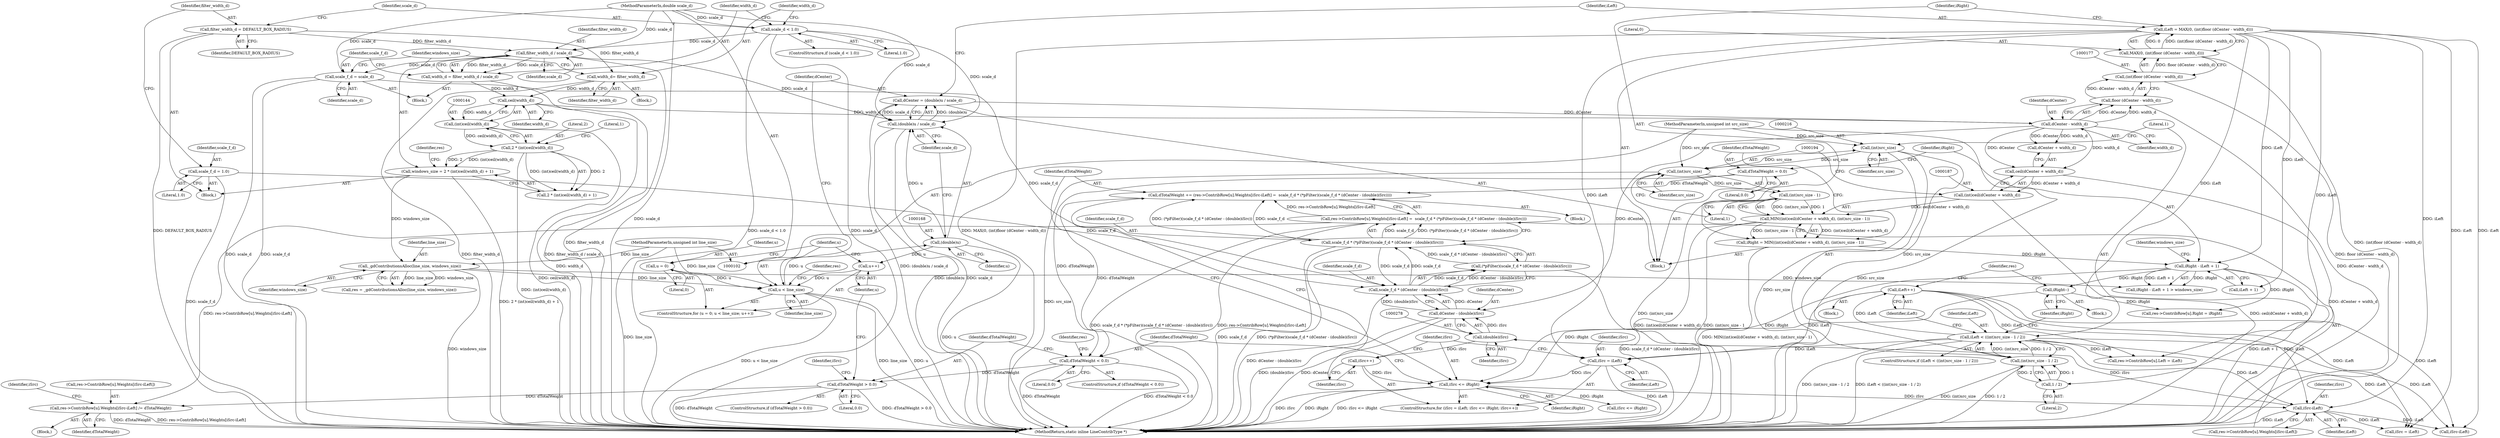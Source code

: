 digraph "0_libgd_4f65a3e4eedaffa1efcf9ee1eb08f0b504fbc31a@array" {
"1000304" [label="(Call,res->ContribRow[u].Weights[iSrc-iLeft] /= dTotalWeight)"];
"1000290" [label="(Call,dTotalWeight > 0.0)"];
"1000281" [label="(Call,dTotalWeight < 0.0)"];
"1000198" [label="(Call,dTotalWeight = 0.0)"];
"1000256" [label="(Call,dTotalWeight += (res->ContribRow[u].Weights[iSrc-iLeft] =  scale_f_d * (*pFilter)(scale_f_d * (dCenter - (double)iSrc))))"];
"1000258" [label="(Call,res->ContribRow[u].Weights[iSrc-iLeft] =  scale_f_d * (*pFilter)(scale_f_d * (dCenter - (double)iSrc)))"];
"1000270" [label="(Call,scale_f_d * (*pFilter)(scale_f_d * (dCenter - (double)iSrc)))"];
"1000273" [label="(Call,scale_f_d * (dCenter - (double)iSrc))"];
"1000130" [label="(Call,scale_f_d = scale_d)"];
"1000127" [label="(Call,filter_width_d / scale_d)"];
"1000114" [label="(Call,filter_width_d = DEFAULT_BOX_RADIUS)"];
"1000121" [label="(Call,scale_d < 1.0)"];
"1000105" [label="(MethodParameterIn,double scale_d)"];
"1000110" [label="(Call,scale_f_d = 1.0)"];
"1000275" [label="(Call,dCenter - (double)iSrc)"];
"1000179" [label="(Call,dCenter - width_d)"];
"1000164" [label="(Call,dCenter = (double)u / scale_d)"];
"1000166" [label="(Call,(double)u / scale_d)"];
"1000167" [label="(Call,(double)u)"];
"1000157" [label="(Call,u < line_size)"];
"1000154" [label="(Call,u = 0)"];
"1000160" [label="(Call,u++)"];
"1000150" [label="(Call,_gdContributionsAlloc(line_size, windows_size))"];
"1000103" [label="(MethodParameterIn,unsigned int line_size)"];
"1000138" [label="(Call,windows_size = 2 * (int)ceil(width_d) + 1)"];
"1000141" [label="(Call,2 * (int)ceil(width_d))"];
"1000143" [label="(Call,(int)ceil(width_d))"];
"1000145" [label="(Call,ceil(width_d))"];
"1000125" [label="(Call,width_d = filter_width_d / scale_d)"];
"1000135" [label="(Call,width_d= filter_width_d)"];
"1000277" [label="(Call,(double)iSrc)"];
"1000267" [label="(Call,iSrc-iLeft)"];
"1000250" [label="(Call,iSrc <= iRight)"];
"1000247" [label="(Call,iSrc = iLeft)"];
"1000222" [label="(Call,iLeft++)"];
"1000212" [label="(Call,iLeft < ((int)src_size - 1 / 2))"];
"1000172" [label="(Call,iLeft = MAX(0, (int)floor (dCenter - width_d)))"];
"1000174" [label="(Call,MAX(0, (int)floor (dCenter - width_d)))"];
"1000176" [label="(Call,(int)floor (dCenter - width_d))"];
"1000178" [label="(Call,floor (dCenter - width_d))"];
"1000214" [label="(Call,(int)src_size - 1 / 2)"];
"1000215" [label="(Call,(int)src_size)"];
"1000193" [label="(Call,(int)src_size)"];
"1000104" [label="(MethodParameterIn,unsigned int src_size)"];
"1000218" [label="(Call,1 / 2)"];
"1000253" [label="(Call,iSrc++)"];
"1000226" [label="(Call,iRight--)"];
"1000204" [label="(Call,iRight - iLeft + 1)"];
"1000183" [label="(Call,iRight = MIN((int)ceil(dCenter + width_d), (int)src_size - 1))"];
"1000185" [label="(Call,MIN((int)ceil(dCenter + width_d), (int)src_size - 1))"];
"1000186" [label="(Call,(int)ceil(dCenter + width_d))"];
"1000188" [label="(Call,ceil(dCenter + width_d))"];
"1000192" [label="(Call,(int)src_size - 1)"];
"1000272" [label="(Call,(*pFilter)(scale_f_d * (dCenter - (double)iSrc)))"];
"1000251" [label="(Identifier,iSrc)"];
"1000105" [label="(MethodParameterIn,double scale_d)"];
"1000114" [label="(Call,filter_width_d = DEFAULT_BOX_RADIUS)"];
"1000124" [label="(Block,)"];
"1000131" [label="(Identifier,scale_f_d)"];
"1000184" [label="(Identifier,iRight)"];
"1000107" [label="(Block,)"];
"1000127" [label="(Call,filter_width_d / scale_d)"];
"1000222" [label="(Call,iLeft++)"];
"1000232" [label="(Identifier,res)"];
"1000256" [label="(Call,dTotalWeight += (res->ContribRow[u].Weights[iSrc-iLeft] =  scale_f_d * (*pFilter)(scale_f_d * (dCenter - (double)iSrc))))"];
"1000141" [label="(Call,2 * (int)ceil(width_d))"];
"1000267" [label="(Call,iSrc-iLeft)"];
"1000206" [label="(Call,iLeft + 1)"];
"1000186" [label="(Call,(int)ceil(dCenter + width_d))"];
"1000303" [label="(Block,)"];
"1000296" [label="(Identifier,iSrc)"];
"1000274" [label="(Identifier,scale_f_d)"];
"1000258" [label="(Call,res->ContribRow[u].Weights[iSrc-iLeft] =  scale_f_d * (*pFilter)(scale_f_d * (dCenter - (double)iSrc)))"];
"1000125" [label="(Call,width_d = filter_width_d / scale_d)"];
"1000252" [label="(Identifier,iRight)"];
"1000199" [label="(Identifier,dTotalWeight)"];
"1000214" [label="(Call,(int)src_size - 1 / 2)"];
"1000151" [label="(Identifier,line_size)"];
"1000130" [label="(Call,scale_f_d = scale_d)"];
"1000176" [label="(Call,(int)floor (dCenter - width_d))"];
"1000150" [label="(Call,_gdContributionsAlloc(line_size, windows_size))"];
"1000172" [label="(Call,iLeft = MAX(0, (int)floor (dCenter - width_d)))"];
"1000135" [label="(Call,width_d= filter_width_d)"];
"1000209" [label="(Identifier,windows_size)"];
"1000122" [label="(Identifier,scale_d)"];
"1000145" [label="(Call,ceil(width_d))"];
"1000167" [label="(Call,(double)u)"];
"1000215" [label="(Call,(int)src_size)"];
"1000196" [label="(Literal,1)"];
"1000192" [label="(Call,(int)src_size - 1)"];
"1000103" [label="(MethodParameterIn,unsigned int line_size)"];
"1000316" [label="(Identifier,dTotalWeight)"];
"1000305" [label="(Call,res->ContribRow[u].Weights[iSrc-iLeft])"];
"1000195" [label="(Identifier,src_size)"];
"1000198" [label="(Call,dTotalWeight = 0.0)"];
"1000137" [label="(Identifier,filter_width_d)"];
"1000270" [label="(Call,scale_f_d * (*pFilter)(scale_f_d * (dCenter - (double)iSrc)))"];
"1000161" [label="(Identifier,u)"];
"1000282" [label="(Identifier,dTotalWeight)"];
"1000155" [label="(Identifier,u)"];
"1000143" [label="(Call,(int)ceil(width_d))"];
"1000164" [label="(Call,dCenter = (double)u / scale_d)"];
"1000126" [label="(Identifier,width_d)"];
"1000213" [label="(Identifier,iLeft)"];
"1000159" [label="(Identifier,line_size)"];
"1000188" [label="(Call,ceil(dCenter + width_d))"];
"1000255" [label="(Block,)"];
"1000204" [label="(Call,iRight - iLeft + 1)"];
"1000295" [label="(Call,iSrc = iLeft)"];
"1000219" [label="(Literal,1)"];
"1000248" [label="(Identifier,iSrc)"];
"1000275" [label="(Call,dCenter - (double)iSrc)"];
"1000162" [label="(Block,)"];
"1000165" [label="(Identifier,dCenter)"];
"1000226" [label="(Call,iRight--)"];
"1000154" [label="(Call,u = 0)"];
"1000152" [label="(Identifier,windows_size)"];
"1000269" [label="(Identifier,iLeft)"];
"1000212" [label="(Call,iLeft < ((int)src_size - 1 / 2))"];
"1000304" [label="(Call,res->ContribRow[u].Weights[iSrc-iLeft] /= dTotalWeight)"];
"1000153" [label="(ControlStructure,for (u = 0; u < line_size; u++))"];
"1000302" [label="(Identifier,iSrc)"];
"1000121" [label="(Call,scale_d < 1.0)"];
"1000146" [label="(Identifier,width_d)"];
"1000160" [label="(Call,u++)"];
"1000120" [label="(ControlStructure,if (scale_d < 1.0))"];
"1000276" [label="(Identifier,dCenter)"];
"1000116" [label="(Identifier,DEFAULT_BOX_RADIUS)"];
"1000185" [label="(Call,MIN((int)ceil(dCenter + width_d), (int)src_size - 1))"];
"1000112" [label="(Literal,1.0)"];
"1000181" [label="(Identifier,width_d)"];
"1000249" [label="(Identifier,iLeft)"];
"1000129" [label="(Identifier,scale_d)"];
"1000228" [label="(Call,res->ContribRow[u].Left = iLeft)"];
"1000218" [label="(Call,1 / 2)"];
"1000225" [label="(Block,)"];
"1000149" [label="(Identifier,res)"];
"1000298" [label="(Call,iSrc <= iRight)"];
"1000142" [label="(Literal,2)"];
"1000183" [label="(Call,iRight = MIN((int)ceil(dCenter + width_d), (int)src_size - 1))"];
"1000110" [label="(Call,scale_f_d = 1.0)"];
"1000169" [label="(Identifier,u)"];
"1000283" [label="(Literal,0.0)"];
"1000319" [label="(MethodReturn,static inline LineContribType *)"];
"1000134" [label="(Block,)"];
"1000277" [label="(Call,(double)iSrc)"];
"1000271" [label="(Identifier,scale_f_d)"];
"1000158" [label="(Identifier,u)"];
"1000166" [label="(Call,(double)u / scale_d)"];
"1000221" [label="(Block,)"];
"1000123" [label="(Literal,1.0)"];
"1000147" [label="(Literal,1)"];
"1000148" [label="(Call,res = _gdContributionsAlloc(line_size, windows_size))"];
"1000193" [label="(Call,(int)src_size)"];
"1000272" [label="(Call,(*pFilter)(scale_f_d * (dCenter - (double)iSrc)))"];
"1000268" [label="(Identifier,iSrc)"];
"1000220" [label="(Literal,2)"];
"1000246" [label="(ControlStructure,for (iSrc = iLeft; iSrc <= iRight; iSrc++))"];
"1000157" [label="(Call,u < line_size)"];
"1000139" [label="(Identifier,windows_size)"];
"1000175" [label="(Literal,0)"];
"1000132" [label="(Identifier,scale_d)"];
"1000259" [label="(Call,res->ContribRow[u].Weights[iSrc-iLeft])"];
"1000257" [label="(Identifier,dTotalWeight)"];
"1000250" [label="(Call,iSrc <= iRight)"];
"1000136" [label="(Identifier,width_d)"];
"1000200" [label="(Literal,0.0)"];
"1000273" [label="(Call,scale_f_d * (dCenter - (double)iSrc))"];
"1000179" [label="(Call,dCenter - width_d)"];
"1000279" [label="(Identifier,iSrc)"];
"1000178" [label="(Call,floor (dCenter - width_d))"];
"1000237" [label="(Call,res->ContribRow[u].Right = iRight)"];
"1000290" [label="(Call,dTotalWeight > 0.0)"];
"1000281" [label="(Call,dTotalWeight < 0.0)"];
"1000223" [label="(Identifier,iLeft)"];
"1000138" [label="(Call,windows_size = 2 * (int)ceil(width_d) + 1)"];
"1000227" [label="(Identifier,iRight)"];
"1000318" [label="(Identifier,res)"];
"1000180" [label="(Identifier,dCenter)"];
"1000286" [label="(Identifier,res)"];
"1000140" [label="(Call,2 * (int)ceil(width_d) + 1)"];
"1000205" [label="(Identifier,iRight)"];
"1000291" [label="(Identifier,dTotalWeight)"];
"1000156" [label="(Literal,0)"];
"1000280" [label="(ControlStructure,if (dTotalWeight < 0.0))"];
"1000253" [label="(Call,iSrc++)"];
"1000203" [label="(Call,iRight - iLeft + 1 > windows_size)"];
"1000170" [label="(Identifier,scale_d)"];
"1000292" [label="(Literal,0.0)"];
"1000254" [label="(Identifier,iSrc)"];
"1000174" [label="(Call,MAX(0, (int)floor (dCenter - width_d)))"];
"1000211" [label="(ControlStructure,if (iLeft < ((int)src_size - 1 / 2)))"];
"1000247" [label="(Call,iSrc = iLeft)"];
"1000173" [label="(Identifier,iLeft)"];
"1000104" [label="(MethodParameterIn,unsigned int src_size)"];
"1000115" [label="(Identifier,filter_width_d)"];
"1000111" [label="(Identifier,scale_f_d)"];
"1000313" [label="(Call,iSrc-iLeft)"];
"1000289" [label="(ControlStructure,if (dTotalWeight > 0.0))"];
"1000189" [label="(Call,dCenter + width_d)"];
"1000217" [label="(Identifier,src_size)"];
"1000128" [label="(Identifier,filter_width_d)"];
"1000304" -> "1000303"  [label="AST: "];
"1000304" -> "1000316"  [label="CFG: "];
"1000305" -> "1000304"  [label="AST: "];
"1000316" -> "1000304"  [label="AST: "];
"1000302" -> "1000304"  [label="CFG: "];
"1000304" -> "1000319"  [label="DDG: dTotalWeight"];
"1000304" -> "1000319"  [label="DDG: res->ContribRow[u].Weights[iSrc-iLeft]"];
"1000290" -> "1000304"  [label="DDG: dTotalWeight"];
"1000258" -> "1000304"  [label="DDG: res->ContribRow[u].Weights[iSrc-iLeft]"];
"1000290" -> "1000289"  [label="AST: "];
"1000290" -> "1000292"  [label="CFG: "];
"1000291" -> "1000290"  [label="AST: "];
"1000292" -> "1000290"  [label="AST: "];
"1000296" -> "1000290"  [label="CFG: "];
"1000161" -> "1000290"  [label="CFG: "];
"1000290" -> "1000319"  [label="DDG: dTotalWeight"];
"1000290" -> "1000319"  [label="DDG: dTotalWeight > 0.0"];
"1000281" -> "1000290"  [label="DDG: dTotalWeight"];
"1000281" -> "1000280"  [label="AST: "];
"1000281" -> "1000283"  [label="CFG: "];
"1000282" -> "1000281"  [label="AST: "];
"1000283" -> "1000281"  [label="AST: "];
"1000286" -> "1000281"  [label="CFG: "];
"1000291" -> "1000281"  [label="CFG: "];
"1000281" -> "1000319"  [label="DDG: dTotalWeight"];
"1000281" -> "1000319"  [label="DDG: dTotalWeight < 0.0"];
"1000198" -> "1000281"  [label="DDG: dTotalWeight"];
"1000256" -> "1000281"  [label="DDG: dTotalWeight"];
"1000198" -> "1000162"  [label="AST: "];
"1000198" -> "1000200"  [label="CFG: "];
"1000199" -> "1000198"  [label="AST: "];
"1000200" -> "1000198"  [label="AST: "];
"1000205" -> "1000198"  [label="CFG: "];
"1000198" -> "1000256"  [label="DDG: dTotalWeight"];
"1000256" -> "1000255"  [label="AST: "];
"1000256" -> "1000258"  [label="CFG: "];
"1000257" -> "1000256"  [label="AST: "];
"1000258" -> "1000256"  [label="AST: "];
"1000254" -> "1000256"  [label="CFG: "];
"1000258" -> "1000256"  [label="DDG: res->ContribRow[u].Weights[iSrc-iLeft]"];
"1000270" -> "1000256"  [label="DDG: scale_f_d"];
"1000270" -> "1000256"  [label="DDG: (*pFilter)(scale_f_d * (dCenter - (double)iSrc))"];
"1000258" -> "1000270"  [label="CFG: "];
"1000259" -> "1000258"  [label="AST: "];
"1000270" -> "1000258"  [label="AST: "];
"1000258" -> "1000319"  [label="DDG: res->ContribRow[u].Weights[iSrc-iLeft]"];
"1000258" -> "1000319"  [label="DDG: scale_f_d * (*pFilter)(scale_f_d * (dCenter - (double)iSrc))"];
"1000270" -> "1000258"  [label="DDG: scale_f_d"];
"1000270" -> "1000258"  [label="DDG: (*pFilter)(scale_f_d * (dCenter - (double)iSrc))"];
"1000270" -> "1000272"  [label="CFG: "];
"1000271" -> "1000270"  [label="AST: "];
"1000272" -> "1000270"  [label="AST: "];
"1000270" -> "1000319"  [label="DDG: (*pFilter)(scale_f_d * (dCenter - (double)iSrc))"];
"1000270" -> "1000319"  [label="DDG: scale_f_d"];
"1000273" -> "1000270"  [label="DDG: scale_f_d"];
"1000272" -> "1000270"  [label="DDG: scale_f_d * (dCenter - (double)iSrc)"];
"1000270" -> "1000273"  [label="DDG: scale_f_d"];
"1000273" -> "1000272"  [label="AST: "];
"1000273" -> "1000275"  [label="CFG: "];
"1000274" -> "1000273"  [label="AST: "];
"1000275" -> "1000273"  [label="AST: "];
"1000272" -> "1000273"  [label="CFG: "];
"1000273" -> "1000319"  [label="DDG: dCenter - (double)iSrc"];
"1000273" -> "1000272"  [label="DDG: scale_f_d"];
"1000273" -> "1000272"  [label="DDG: dCenter - (double)iSrc"];
"1000130" -> "1000273"  [label="DDG: scale_f_d"];
"1000110" -> "1000273"  [label="DDG: scale_f_d"];
"1000275" -> "1000273"  [label="DDG: dCenter"];
"1000275" -> "1000273"  [label="DDG: (double)iSrc"];
"1000130" -> "1000124"  [label="AST: "];
"1000130" -> "1000132"  [label="CFG: "];
"1000131" -> "1000130"  [label="AST: "];
"1000132" -> "1000130"  [label="AST: "];
"1000139" -> "1000130"  [label="CFG: "];
"1000130" -> "1000319"  [label="DDG: scale_d"];
"1000130" -> "1000319"  [label="DDG: scale_f_d"];
"1000127" -> "1000130"  [label="DDG: scale_d"];
"1000105" -> "1000130"  [label="DDG: scale_d"];
"1000127" -> "1000125"  [label="AST: "];
"1000127" -> "1000129"  [label="CFG: "];
"1000128" -> "1000127"  [label="AST: "];
"1000129" -> "1000127"  [label="AST: "];
"1000125" -> "1000127"  [label="CFG: "];
"1000127" -> "1000319"  [label="DDG: filter_width_d"];
"1000127" -> "1000125"  [label="DDG: filter_width_d"];
"1000127" -> "1000125"  [label="DDG: scale_d"];
"1000114" -> "1000127"  [label="DDG: filter_width_d"];
"1000121" -> "1000127"  [label="DDG: scale_d"];
"1000105" -> "1000127"  [label="DDG: scale_d"];
"1000127" -> "1000166"  [label="DDG: scale_d"];
"1000114" -> "1000107"  [label="AST: "];
"1000114" -> "1000116"  [label="CFG: "];
"1000115" -> "1000114"  [label="AST: "];
"1000116" -> "1000114"  [label="AST: "];
"1000122" -> "1000114"  [label="CFG: "];
"1000114" -> "1000319"  [label="DDG: DEFAULT_BOX_RADIUS"];
"1000114" -> "1000135"  [label="DDG: filter_width_d"];
"1000121" -> "1000120"  [label="AST: "];
"1000121" -> "1000123"  [label="CFG: "];
"1000122" -> "1000121"  [label="AST: "];
"1000123" -> "1000121"  [label="AST: "];
"1000126" -> "1000121"  [label="CFG: "];
"1000136" -> "1000121"  [label="CFG: "];
"1000121" -> "1000319"  [label="DDG: scale_d < 1.0"];
"1000121" -> "1000319"  [label="DDG: scale_d"];
"1000105" -> "1000121"  [label="DDG: scale_d"];
"1000121" -> "1000166"  [label="DDG: scale_d"];
"1000105" -> "1000102"  [label="AST: "];
"1000105" -> "1000319"  [label="DDG: scale_d"];
"1000105" -> "1000166"  [label="DDG: scale_d"];
"1000110" -> "1000107"  [label="AST: "];
"1000110" -> "1000112"  [label="CFG: "];
"1000111" -> "1000110"  [label="AST: "];
"1000112" -> "1000110"  [label="AST: "];
"1000115" -> "1000110"  [label="CFG: "];
"1000110" -> "1000319"  [label="DDG: scale_f_d"];
"1000275" -> "1000277"  [label="CFG: "];
"1000276" -> "1000275"  [label="AST: "];
"1000277" -> "1000275"  [label="AST: "];
"1000275" -> "1000319"  [label="DDG: dCenter"];
"1000275" -> "1000319"  [label="DDG: (double)iSrc"];
"1000179" -> "1000275"  [label="DDG: dCenter"];
"1000277" -> "1000275"  [label="DDG: iSrc"];
"1000179" -> "1000178"  [label="AST: "];
"1000179" -> "1000181"  [label="CFG: "];
"1000180" -> "1000179"  [label="AST: "];
"1000181" -> "1000179"  [label="AST: "];
"1000178" -> "1000179"  [label="CFG: "];
"1000179" -> "1000178"  [label="DDG: dCenter"];
"1000179" -> "1000178"  [label="DDG: width_d"];
"1000164" -> "1000179"  [label="DDG: dCenter"];
"1000145" -> "1000179"  [label="DDG: width_d"];
"1000179" -> "1000188"  [label="DDG: dCenter"];
"1000179" -> "1000188"  [label="DDG: width_d"];
"1000179" -> "1000189"  [label="DDG: dCenter"];
"1000179" -> "1000189"  [label="DDG: width_d"];
"1000164" -> "1000162"  [label="AST: "];
"1000164" -> "1000166"  [label="CFG: "];
"1000165" -> "1000164"  [label="AST: "];
"1000166" -> "1000164"  [label="AST: "];
"1000173" -> "1000164"  [label="CFG: "];
"1000164" -> "1000319"  [label="DDG: (double)u / scale_d"];
"1000166" -> "1000164"  [label="DDG: (double)u"];
"1000166" -> "1000164"  [label="DDG: scale_d"];
"1000166" -> "1000170"  [label="CFG: "];
"1000167" -> "1000166"  [label="AST: "];
"1000170" -> "1000166"  [label="AST: "];
"1000166" -> "1000319"  [label="DDG: (double)u"];
"1000166" -> "1000319"  [label="DDG: scale_d"];
"1000167" -> "1000166"  [label="DDG: u"];
"1000167" -> "1000169"  [label="CFG: "];
"1000168" -> "1000167"  [label="AST: "];
"1000169" -> "1000167"  [label="AST: "];
"1000170" -> "1000167"  [label="CFG: "];
"1000167" -> "1000319"  [label="DDG: u"];
"1000167" -> "1000160"  [label="DDG: u"];
"1000157" -> "1000167"  [label="DDG: u"];
"1000157" -> "1000153"  [label="AST: "];
"1000157" -> "1000159"  [label="CFG: "];
"1000158" -> "1000157"  [label="AST: "];
"1000159" -> "1000157"  [label="AST: "];
"1000165" -> "1000157"  [label="CFG: "];
"1000318" -> "1000157"  [label="CFG: "];
"1000157" -> "1000319"  [label="DDG: u < line_size"];
"1000157" -> "1000319"  [label="DDG: line_size"];
"1000157" -> "1000319"  [label="DDG: u"];
"1000154" -> "1000157"  [label="DDG: u"];
"1000160" -> "1000157"  [label="DDG: u"];
"1000150" -> "1000157"  [label="DDG: line_size"];
"1000103" -> "1000157"  [label="DDG: line_size"];
"1000154" -> "1000153"  [label="AST: "];
"1000154" -> "1000156"  [label="CFG: "];
"1000155" -> "1000154"  [label="AST: "];
"1000156" -> "1000154"  [label="AST: "];
"1000158" -> "1000154"  [label="CFG: "];
"1000160" -> "1000153"  [label="AST: "];
"1000160" -> "1000161"  [label="CFG: "];
"1000161" -> "1000160"  [label="AST: "];
"1000158" -> "1000160"  [label="CFG: "];
"1000150" -> "1000148"  [label="AST: "];
"1000150" -> "1000152"  [label="CFG: "];
"1000151" -> "1000150"  [label="AST: "];
"1000152" -> "1000150"  [label="AST: "];
"1000148" -> "1000150"  [label="CFG: "];
"1000150" -> "1000319"  [label="DDG: windows_size"];
"1000150" -> "1000148"  [label="DDG: line_size"];
"1000150" -> "1000148"  [label="DDG: windows_size"];
"1000103" -> "1000150"  [label="DDG: line_size"];
"1000138" -> "1000150"  [label="DDG: windows_size"];
"1000150" -> "1000203"  [label="DDG: windows_size"];
"1000103" -> "1000102"  [label="AST: "];
"1000103" -> "1000319"  [label="DDG: line_size"];
"1000138" -> "1000107"  [label="AST: "];
"1000138" -> "1000140"  [label="CFG: "];
"1000139" -> "1000138"  [label="AST: "];
"1000140" -> "1000138"  [label="AST: "];
"1000149" -> "1000138"  [label="CFG: "];
"1000138" -> "1000319"  [label="DDG: 2 * (int)ceil(width_d) + 1"];
"1000141" -> "1000138"  [label="DDG: 2"];
"1000141" -> "1000138"  [label="DDG: (int)ceil(width_d)"];
"1000141" -> "1000140"  [label="AST: "];
"1000141" -> "1000143"  [label="CFG: "];
"1000142" -> "1000141"  [label="AST: "];
"1000143" -> "1000141"  [label="AST: "];
"1000147" -> "1000141"  [label="CFG: "];
"1000141" -> "1000319"  [label="DDG: (int)ceil(width_d)"];
"1000141" -> "1000140"  [label="DDG: 2"];
"1000141" -> "1000140"  [label="DDG: (int)ceil(width_d)"];
"1000143" -> "1000141"  [label="DDG: ceil(width_d)"];
"1000143" -> "1000145"  [label="CFG: "];
"1000144" -> "1000143"  [label="AST: "];
"1000145" -> "1000143"  [label="AST: "];
"1000143" -> "1000319"  [label="DDG: ceil(width_d)"];
"1000145" -> "1000143"  [label="DDG: width_d"];
"1000145" -> "1000146"  [label="CFG: "];
"1000146" -> "1000145"  [label="AST: "];
"1000145" -> "1000319"  [label="DDG: width_d"];
"1000125" -> "1000145"  [label="DDG: width_d"];
"1000135" -> "1000145"  [label="DDG: width_d"];
"1000125" -> "1000124"  [label="AST: "];
"1000126" -> "1000125"  [label="AST: "];
"1000131" -> "1000125"  [label="CFG: "];
"1000125" -> "1000319"  [label="DDG: filter_width_d / scale_d"];
"1000135" -> "1000134"  [label="AST: "];
"1000135" -> "1000137"  [label="CFG: "];
"1000136" -> "1000135"  [label="AST: "];
"1000137" -> "1000135"  [label="AST: "];
"1000139" -> "1000135"  [label="CFG: "];
"1000135" -> "1000319"  [label="DDG: filter_width_d"];
"1000277" -> "1000279"  [label="CFG: "];
"1000278" -> "1000277"  [label="AST: "];
"1000279" -> "1000277"  [label="AST: "];
"1000277" -> "1000253"  [label="DDG: iSrc"];
"1000267" -> "1000277"  [label="DDG: iSrc"];
"1000267" -> "1000259"  [label="AST: "];
"1000267" -> "1000269"  [label="CFG: "];
"1000268" -> "1000267"  [label="AST: "];
"1000269" -> "1000267"  [label="AST: "];
"1000259" -> "1000267"  [label="CFG: "];
"1000267" -> "1000319"  [label="DDG: iLeft"];
"1000250" -> "1000267"  [label="DDG: iSrc"];
"1000222" -> "1000267"  [label="DDG: iLeft"];
"1000212" -> "1000267"  [label="DDG: iLeft"];
"1000172" -> "1000267"  [label="DDG: iLeft"];
"1000267" -> "1000295"  [label="DDG: iLeft"];
"1000267" -> "1000313"  [label="DDG: iLeft"];
"1000250" -> "1000246"  [label="AST: "];
"1000250" -> "1000252"  [label="CFG: "];
"1000251" -> "1000250"  [label="AST: "];
"1000252" -> "1000250"  [label="AST: "];
"1000257" -> "1000250"  [label="CFG: "];
"1000282" -> "1000250"  [label="CFG: "];
"1000250" -> "1000319"  [label="DDG: iSrc"];
"1000250" -> "1000319"  [label="DDG: iRight"];
"1000250" -> "1000319"  [label="DDG: iSrc <= iRight"];
"1000247" -> "1000250"  [label="DDG: iSrc"];
"1000253" -> "1000250"  [label="DDG: iSrc"];
"1000226" -> "1000250"  [label="DDG: iRight"];
"1000204" -> "1000250"  [label="DDG: iRight"];
"1000250" -> "1000298"  [label="DDG: iRight"];
"1000247" -> "1000246"  [label="AST: "];
"1000247" -> "1000249"  [label="CFG: "];
"1000248" -> "1000247"  [label="AST: "];
"1000249" -> "1000247"  [label="AST: "];
"1000251" -> "1000247"  [label="CFG: "];
"1000247" -> "1000319"  [label="DDG: iLeft"];
"1000222" -> "1000247"  [label="DDG: iLeft"];
"1000212" -> "1000247"  [label="DDG: iLeft"];
"1000172" -> "1000247"  [label="DDG: iLeft"];
"1000222" -> "1000221"  [label="AST: "];
"1000222" -> "1000223"  [label="CFG: "];
"1000223" -> "1000222"  [label="AST: "];
"1000232" -> "1000222"  [label="CFG: "];
"1000212" -> "1000222"  [label="DDG: iLeft"];
"1000222" -> "1000228"  [label="DDG: iLeft"];
"1000222" -> "1000295"  [label="DDG: iLeft"];
"1000222" -> "1000313"  [label="DDG: iLeft"];
"1000212" -> "1000211"  [label="AST: "];
"1000212" -> "1000214"  [label="CFG: "];
"1000213" -> "1000212"  [label="AST: "];
"1000214" -> "1000212"  [label="AST: "];
"1000223" -> "1000212"  [label="CFG: "];
"1000227" -> "1000212"  [label="CFG: "];
"1000212" -> "1000319"  [label="DDG: (int)src_size - 1 / 2"];
"1000212" -> "1000319"  [label="DDG: iLeft < ((int)src_size - 1 / 2)"];
"1000172" -> "1000212"  [label="DDG: iLeft"];
"1000214" -> "1000212"  [label="DDG: (int)src_size"];
"1000214" -> "1000212"  [label="DDG: 1 / 2"];
"1000212" -> "1000228"  [label="DDG: iLeft"];
"1000212" -> "1000295"  [label="DDG: iLeft"];
"1000212" -> "1000313"  [label="DDG: iLeft"];
"1000172" -> "1000162"  [label="AST: "];
"1000172" -> "1000174"  [label="CFG: "];
"1000173" -> "1000172"  [label="AST: "];
"1000174" -> "1000172"  [label="AST: "];
"1000184" -> "1000172"  [label="CFG: "];
"1000172" -> "1000319"  [label="DDG: MAX(0, (int)floor (dCenter - width_d))"];
"1000174" -> "1000172"  [label="DDG: 0"];
"1000174" -> "1000172"  [label="DDG: (int)floor (dCenter - width_d)"];
"1000172" -> "1000204"  [label="DDG: iLeft"];
"1000172" -> "1000206"  [label="DDG: iLeft"];
"1000172" -> "1000228"  [label="DDG: iLeft"];
"1000172" -> "1000295"  [label="DDG: iLeft"];
"1000172" -> "1000313"  [label="DDG: iLeft"];
"1000174" -> "1000176"  [label="CFG: "];
"1000175" -> "1000174"  [label="AST: "];
"1000176" -> "1000174"  [label="AST: "];
"1000174" -> "1000319"  [label="DDG: (int)floor (dCenter - width_d)"];
"1000176" -> "1000174"  [label="DDG: floor (dCenter - width_d)"];
"1000176" -> "1000178"  [label="CFG: "];
"1000177" -> "1000176"  [label="AST: "];
"1000178" -> "1000176"  [label="AST: "];
"1000176" -> "1000319"  [label="DDG: floor (dCenter - width_d)"];
"1000178" -> "1000176"  [label="DDG: dCenter - width_d"];
"1000178" -> "1000319"  [label="DDG: dCenter - width_d"];
"1000214" -> "1000218"  [label="CFG: "];
"1000215" -> "1000214"  [label="AST: "];
"1000218" -> "1000214"  [label="AST: "];
"1000214" -> "1000319"  [label="DDG: 1 / 2"];
"1000214" -> "1000319"  [label="DDG: (int)src_size"];
"1000215" -> "1000214"  [label="DDG: src_size"];
"1000218" -> "1000214"  [label="DDG: 1"];
"1000218" -> "1000214"  [label="DDG: 2"];
"1000215" -> "1000217"  [label="CFG: "];
"1000216" -> "1000215"  [label="AST: "];
"1000217" -> "1000215"  [label="AST: "];
"1000219" -> "1000215"  [label="CFG: "];
"1000215" -> "1000319"  [label="DDG: src_size"];
"1000215" -> "1000193"  [label="DDG: src_size"];
"1000193" -> "1000215"  [label="DDG: src_size"];
"1000104" -> "1000215"  [label="DDG: src_size"];
"1000193" -> "1000192"  [label="AST: "];
"1000193" -> "1000195"  [label="CFG: "];
"1000194" -> "1000193"  [label="AST: "];
"1000195" -> "1000193"  [label="AST: "];
"1000196" -> "1000193"  [label="CFG: "];
"1000193" -> "1000319"  [label="DDG: src_size"];
"1000193" -> "1000192"  [label="DDG: src_size"];
"1000104" -> "1000193"  [label="DDG: src_size"];
"1000104" -> "1000102"  [label="AST: "];
"1000104" -> "1000319"  [label="DDG: src_size"];
"1000218" -> "1000220"  [label="CFG: "];
"1000219" -> "1000218"  [label="AST: "];
"1000220" -> "1000218"  [label="AST: "];
"1000253" -> "1000246"  [label="AST: "];
"1000253" -> "1000254"  [label="CFG: "];
"1000254" -> "1000253"  [label="AST: "];
"1000251" -> "1000253"  [label="CFG: "];
"1000226" -> "1000225"  [label="AST: "];
"1000226" -> "1000227"  [label="CFG: "];
"1000227" -> "1000226"  [label="AST: "];
"1000232" -> "1000226"  [label="CFG: "];
"1000204" -> "1000226"  [label="DDG: iRight"];
"1000226" -> "1000237"  [label="DDG: iRight"];
"1000204" -> "1000203"  [label="AST: "];
"1000204" -> "1000206"  [label="CFG: "];
"1000205" -> "1000204"  [label="AST: "];
"1000206" -> "1000204"  [label="AST: "];
"1000209" -> "1000204"  [label="CFG: "];
"1000204" -> "1000319"  [label="DDG: iLeft + 1"];
"1000204" -> "1000203"  [label="DDG: iRight"];
"1000204" -> "1000203"  [label="DDG: iLeft + 1"];
"1000183" -> "1000204"  [label="DDG: iRight"];
"1000204" -> "1000237"  [label="DDG: iRight"];
"1000183" -> "1000162"  [label="AST: "];
"1000183" -> "1000185"  [label="CFG: "];
"1000184" -> "1000183"  [label="AST: "];
"1000185" -> "1000183"  [label="AST: "];
"1000199" -> "1000183"  [label="CFG: "];
"1000183" -> "1000319"  [label="DDG: MIN((int)ceil(dCenter + width_d), (int)src_size - 1)"];
"1000185" -> "1000183"  [label="DDG: (int)ceil(dCenter + width_d)"];
"1000185" -> "1000183"  [label="DDG: (int)src_size - 1"];
"1000185" -> "1000192"  [label="CFG: "];
"1000186" -> "1000185"  [label="AST: "];
"1000192" -> "1000185"  [label="AST: "];
"1000185" -> "1000319"  [label="DDG: (int)ceil(dCenter + width_d)"];
"1000185" -> "1000319"  [label="DDG: (int)src_size - 1"];
"1000186" -> "1000185"  [label="DDG: ceil(dCenter + width_d)"];
"1000192" -> "1000185"  [label="DDG: (int)src_size"];
"1000192" -> "1000185"  [label="DDG: 1"];
"1000186" -> "1000188"  [label="CFG: "];
"1000187" -> "1000186"  [label="AST: "];
"1000188" -> "1000186"  [label="AST: "];
"1000194" -> "1000186"  [label="CFG: "];
"1000186" -> "1000319"  [label="DDG: ceil(dCenter + width_d)"];
"1000188" -> "1000186"  [label="DDG: dCenter + width_d"];
"1000188" -> "1000189"  [label="CFG: "];
"1000189" -> "1000188"  [label="AST: "];
"1000188" -> "1000319"  [label="DDG: dCenter + width_d"];
"1000192" -> "1000196"  [label="CFG: "];
"1000196" -> "1000192"  [label="AST: "];
"1000192" -> "1000319"  [label="DDG: (int)src_size"];
"1000272" -> "1000319"  [label="DDG: scale_f_d * (dCenter - (double)iSrc)"];
}
